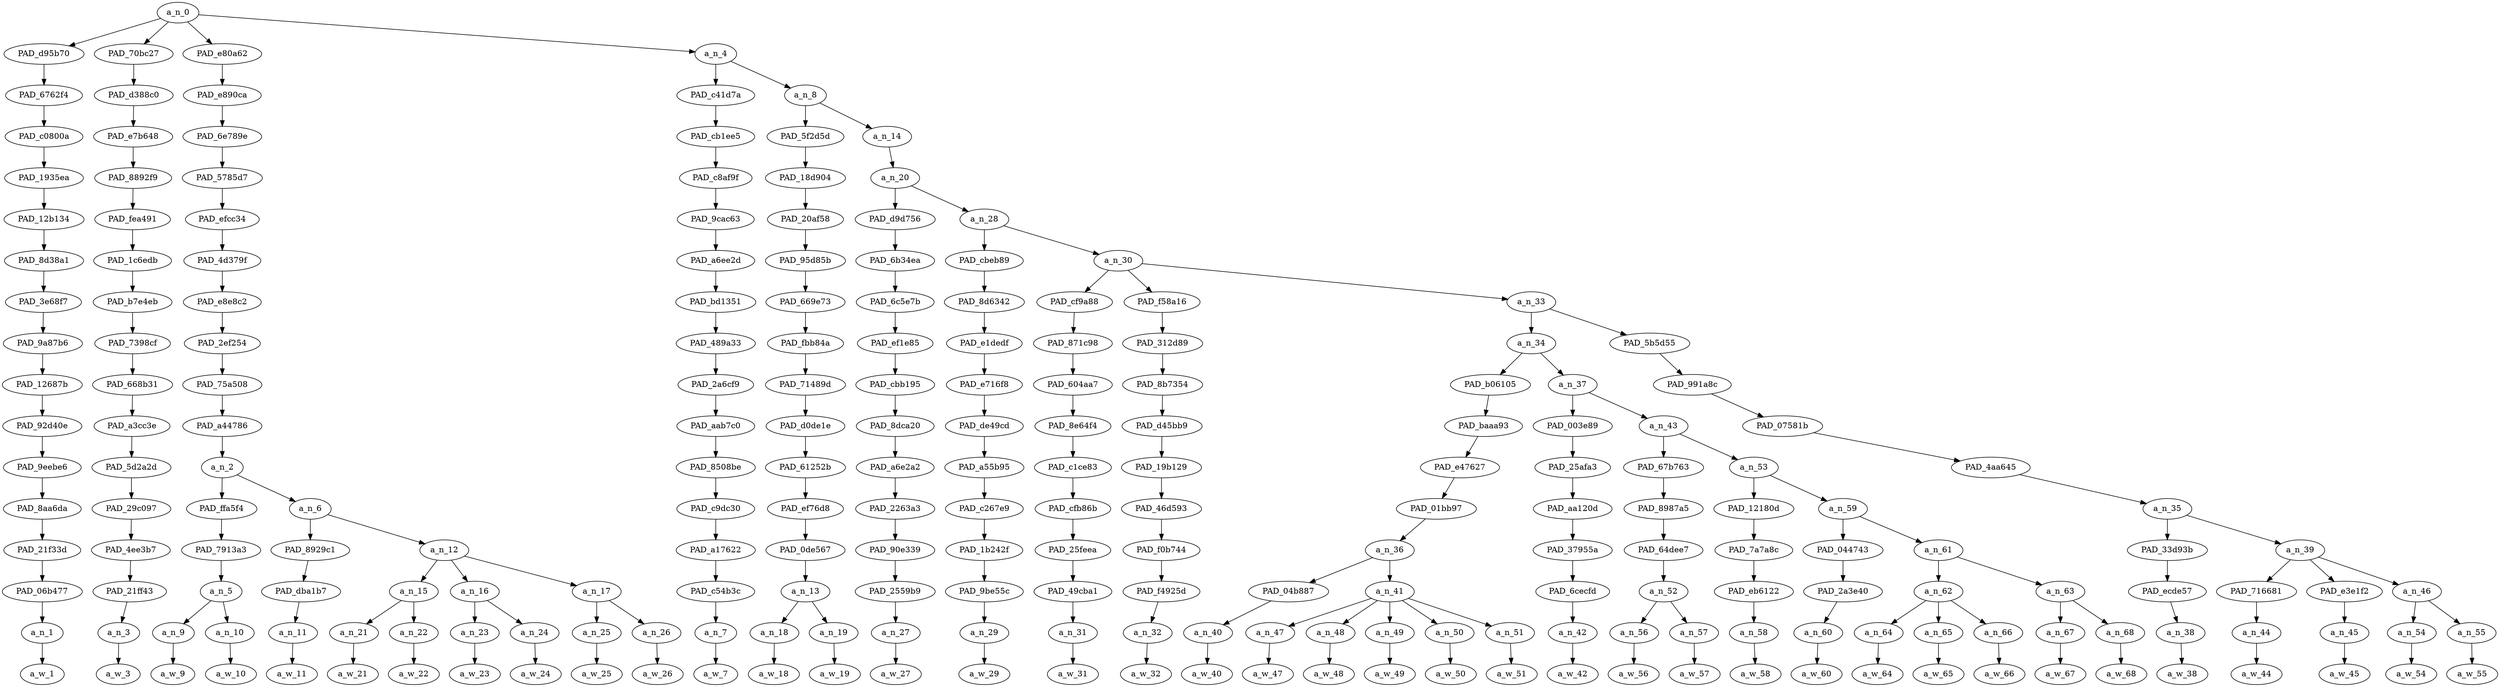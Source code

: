 strict digraph "" {
	a_n_0	[div_dir=1,
		index=0,
		level=16,
		pos="6.431145562065972,16!",
		text_span="[0, 1, 2, 3, 4, 5, 6, 7, 8, 9, 10, 11, 12, 13, 14, 15, 16, 17, 18, 19, 20, 21, 22, 23, 24, 25, 26, 27, 28, 29, 30, 31, 32, 33, 34, \
35, 36, 37, 38]",
		value=1.00000001];
	PAD_d95b70	[div_dir=1,
		index=0,
		level=15,
		pos="0.0,15!",
		text_span="[0]",
		value=0.02711855];
	a_n_0 -> PAD_d95b70;
	PAD_70bc27	[div_dir=1,
		index=2,
		level=15,
		pos="10.0,15!",
		text_span="[10]",
		value=0.01539999];
	a_n_0 -> PAD_70bc27;
	PAD_e80a62	[div_dir=1,
		index=1,
		level=15,
		pos="3.125,15!",
		text_span="[1, 2, 3, 4, 5, 6, 7, 8, 9]",
		value=0.30344448];
	a_n_0 -> PAD_e80a62;
	a_n_4	[div_dir=1,
		index=3,
		level=15,
		pos="12.59958224826389,15!",
		text_span="[11, 12, 13, 14, 15, 16, 17, 18, 19, 20, 21, 22, 23, 24, 25, 26, 27, 28, 29, 30, 31, 32, 33, 34, 35, 36, 37, 38]",
		value=0.65329741];
	a_n_0 -> a_n_4;
	PAD_6762f4	[div_dir=1,
		index=0,
		level=14,
		pos="0.0,14!",
		text_span="[0]",
		value=0.02711855];
	PAD_d95b70 -> PAD_6762f4;
	PAD_c0800a	[div_dir=1,
		index=0,
		level=13,
		pos="0.0,13!",
		text_span="[0]",
		value=0.02711855];
	PAD_6762f4 -> PAD_c0800a;
	PAD_1935ea	[div_dir=1,
		index=0,
		level=12,
		pos="0.0,12!",
		text_span="[0]",
		value=0.02711855];
	PAD_c0800a -> PAD_1935ea;
	PAD_12b134	[div_dir=1,
		index=0,
		level=11,
		pos="0.0,11!",
		text_span="[0]",
		value=0.02711855];
	PAD_1935ea -> PAD_12b134;
	PAD_8d38a1	[div_dir=1,
		index=0,
		level=10,
		pos="0.0,10!",
		text_span="[0]",
		value=0.02711855];
	PAD_12b134 -> PAD_8d38a1;
	PAD_3e68f7	[div_dir=1,
		index=0,
		level=9,
		pos="0.0,9!",
		text_span="[0]",
		value=0.02711855];
	PAD_8d38a1 -> PAD_3e68f7;
	PAD_9a87b6	[div_dir=1,
		index=0,
		level=8,
		pos="0.0,8!",
		text_span="[0]",
		value=0.02711855];
	PAD_3e68f7 -> PAD_9a87b6;
	PAD_12687b	[div_dir=1,
		index=0,
		level=7,
		pos="0.0,7!",
		text_span="[0]",
		value=0.02711855];
	PAD_9a87b6 -> PAD_12687b;
	PAD_92d40e	[div_dir=1,
		index=0,
		level=6,
		pos="0.0,6!",
		text_span="[0]",
		value=0.02711855];
	PAD_12687b -> PAD_92d40e;
	PAD_9eebe6	[div_dir=1,
		index=0,
		level=5,
		pos="0.0,5!",
		text_span="[0]",
		value=0.02711855];
	PAD_92d40e -> PAD_9eebe6;
	PAD_8aa6da	[div_dir=1,
		index=0,
		level=4,
		pos="0.0,4!",
		text_span="[0]",
		value=0.02711855];
	PAD_9eebe6 -> PAD_8aa6da;
	PAD_21f33d	[div_dir=1,
		index=0,
		level=3,
		pos="0.0,3!",
		text_span="[0]",
		value=0.02711855];
	PAD_8aa6da -> PAD_21f33d;
	PAD_06b477	[div_dir=1,
		index=0,
		level=2,
		pos="0.0,2!",
		text_span="[0]",
		value=0.02711855];
	PAD_21f33d -> PAD_06b477;
	a_n_1	[div_dir=1,
		index=0,
		level=1,
		pos="0.0,1!",
		text_span="[0]",
		value=0.02711855];
	PAD_06b477 -> a_n_1;
	a_w_1	[div_dir=0,
		index=0,
		level=0,
		pos="0,0!",
		text_span="[0]",
		value=hey];
	a_n_1 -> a_w_1;
	PAD_d388c0	[div_dir=1,
		index=2,
		level=14,
		pos="10.0,14!",
		text_span="[10]",
		value=0.01539999];
	PAD_70bc27 -> PAD_d388c0;
	PAD_e7b648	[div_dir=1,
		index=2,
		level=13,
		pos="10.0,13!",
		text_span="[10]",
		value=0.01539999];
	PAD_d388c0 -> PAD_e7b648;
	PAD_8892f9	[div_dir=1,
		index=2,
		level=12,
		pos="10.0,12!",
		text_span="[10]",
		value=0.01539999];
	PAD_e7b648 -> PAD_8892f9;
	PAD_fea491	[div_dir=1,
		index=2,
		level=11,
		pos="10.0,11!",
		text_span="[10]",
		value=0.01539999];
	PAD_8892f9 -> PAD_fea491;
	PAD_1c6edb	[div_dir=1,
		index=2,
		level=10,
		pos="10.0,10!",
		text_span="[10]",
		value=0.01539999];
	PAD_fea491 -> PAD_1c6edb;
	PAD_b7e4eb	[div_dir=1,
		index=2,
		level=9,
		pos="10.0,9!",
		text_span="[10]",
		value=0.01539999];
	PAD_1c6edb -> PAD_b7e4eb;
	PAD_7398cf	[div_dir=1,
		index=2,
		level=8,
		pos="10.0,8!",
		text_span="[10]",
		value=0.01539999];
	PAD_b7e4eb -> PAD_7398cf;
	PAD_668b31	[div_dir=1,
		index=2,
		level=7,
		pos="10.0,7!",
		text_span="[10]",
		value=0.01539999];
	PAD_7398cf -> PAD_668b31;
	PAD_a3cc3e	[div_dir=1,
		index=2,
		level=6,
		pos="10.0,6!",
		text_span="[10]",
		value=0.01539999];
	PAD_668b31 -> PAD_a3cc3e;
	PAD_5d2a2d	[div_dir=1,
		index=2,
		level=5,
		pos="10.0,5!",
		text_span="[10]",
		value=0.01539999];
	PAD_a3cc3e -> PAD_5d2a2d;
	PAD_29c097	[div_dir=1,
		index=3,
		level=4,
		pos="10.0,4!",
		text_span="[10]",
		value=0.01539999];
	PAD_5d2a2d -> PAD_29c097;
	PAD_4ee3b7	[div_dir=1,
		index=4,
		level=3,
		pos="10.0,3!",
		text_span="[10]",
		value=0.01539999];
	PAD_29c097 -> PAD_4ee3b7;
	PAD_21ff43	[div_dir=1,
		index=6,
		level=2,
		pos="10.0,2!",
		text_span="[10]",
		value=0.01539999];
	PAD_4ee3b7 -> PAD_21ff43;
	a_n_3	[div_dir=1,
		index=10,
		level=1,
		pos="10.0,1!",
		text_span="[10]",
		value=0.01539999];
	PAD_21ff43 -> a_n_3;
	a_w_3	[div_dir=0,
		index=10,
		level=0,
		pos="10,0!",
		text_span="[10]",
		value=well];
	a_n_3 -> a_w_3;
	PAD_e890ca	[div_dir=1,
		index=1,
		level=14,
		pos="3.125,14!",
		text_span="[1, 2, 3, 4, 5, 6, 7, 8, 9]",
		value=0.30344448];
	PAD_e80a62 -> PAD_e890ca;
	PAD_6e789e	[div_dir=1,
		index=1,
		level=13,
		pos="3.125,13!",
		text_span="[1, 2, 3, 4, 5, 6, 7, 8, 9]",
		value=0.30344448];
	PAD_e890ca -> PAD_6e789e;
	PAD_5785d7	[div_dir=1,
		index=1,
		level=12,
		pos="3.125,12!",
		text_span="[1, 2, 3, 4, 5, 6, 7, 8, 9]",
		value=0.30344448];
	PAD_6e789e -> PAD_5785d7;
	PAD_efcc34	[div_dir=1,
		index=1,
		level=11,
		pos="3.125,11!",
		text_span="[1, 2, 3, 4, 5, 6, 7, 8, 9]",
		value=0.30344448];
	PAD_5785d7 -> PAD_efcc34;
	PAD_4d379f	[div_dir=1,
		index=1,
		level=10,
		pos="3.125,10!",
		text_span="[1, 2, 3, 4, 5, 6, 7, 8, 9]",
		value=0.30344448];
	PAD_efcc34 -> PAD_4d379f;
	PAD_e8e8c2	[div_dir=1,
		index=1,
		level=9,
		pos="3.125,9!",
		text_span="[1, 2, 3, 4, 5, 6, 7, 8, 9]",
		value=0.30344448];
	PAD_4d379f -> PAD_e8e8c2;
	PAD_2ef254	[div_dir=1,
		index=1,
		level=8,
		pos="3.125,8!",
		text_span="[1, 2, 3, 4, 5, 6, 7, 8, 9]",
		value=0.30344448];
	PAD_e8e8c2 -> PAD_2ef254;
	PAD_75a508	[div_dir=1,
		index=1,
		level=7,
		pos="3.125,7!",
		text_span="[1, 2, 3, 4, 5, 6, 7, 8, 9]",
		value=0.30344448];
	PAD_2ef254 -> PAD_75a508;
	PAD_a44786	[div_dir=1,
		index=1,
		level=6,
		pos="3.125,6!",
		text_span="[1, 2, 3, 4, 5, 6, 7, 8, 9]",
		value=0.30344448];
	PAD_75a508 -> PAD_a44786;
	a_n_2	[div_dir=1,
		index=1,
		level=5,
		pos="3.125,5!",
		text_span="[1, 2, 3, 4, 5, 6, 7, 8, 9]",
		value=0.30344448];
	PAD_a44786 -> a_n_2;
	PAD_ffa5f4	[div_dir=1,
		index=1,
		level=4,
		pos="1.5,4!",
		text_span="[1, 2]",
		value=0.17035374];
	a_n_2 -> PAD_ffa5f4;
	a_n_6	[div_dir=1,
		index=2,
		level=4,
		pos="4.75,4!",
		text_span="[3, 4, 5, 6, 7, 8, 9]",
		value=0.13249754];
	a_n_2 -> a_n_6;
	PAD_7913a3	[div_dir=1,
		index=1,
		level=3,
		pos="1.5,3!",
		text_span="[1, 2]",
		value=0.17035374];
	PAD_ffa5f4 -> PAD_7913a3;
	a_n_5	[div_dir=1,
		index=1,
		level=2,
		pos="1.5,2!",
		text_span="[1, 2]",
		value=0.17035374];
	PAD_7913a3 -> a_n_5;
	a_n_9	[div_dir=1,
		index=1,
		level=1,
		pos="1.0,1!",
		text_span="[1]",
		value=0.12228253];
	a_n_5 -> a_n_9;
	a_n_10	[div_dir=1,
		index=2,
		level=1,
		pos="2.0,1!",
		text_span="[2]",
		value=0.04747914];
	a_n_5 -> a_n_10;
	a_w_9	[div_dir=0,
		index=1,
		level=0,
		pos="1,0!",
		text_span="[1]",
		value=sandnigger];
	a_n_9 -> a_w_9;
	a_w_10	[div_dir=0,
		index=2,
		level=0,
		pos="2,0!",
		text_span="[2]",
		value=monkey];
	a_n_10 -> a_w_10;
	PAD_8929c1	[div_dir=1,
		index=2,
		level=3,
		pos="3.0,3!",
		text_span="[3]",
		value=0.02758406];
	a_n_6 -> PAD_8929c1;
	a_n_12	[div_dir=1,
		index=3,
		level=3,
		pos="6.5,3!",
		text_span="[4, 5, 6, 7, 8, 9]",
		value=0.10462700];
	a_n_6 -> a_n_12;
	PAD_dba1b7	[div_dir=1,
		index=2,
		level=2,
		pos="3.0,2!",
		text_span="[3]",
		value=0.02758406];
	PAD_8929c1 -> PAD_dba1b7;
	a_n_11	[div_dir=1,
		index=3,
		level=1,
		pos="3.0,1!",
		text_span="[3]",
		value=0.02758406];
	PAD_dba1b7 -> a_n_11;
	a_w_11	[div_dir=0,
		index=3,
		level=0,
		pos="3,0!",
		text_span="[3]",
		value=enjoying];
	a_n_11 -> a_w_11;
	a_n_15	[div_dir=1,
		index=3,
		level=2,
		pos="4.5,2!",
		text_span="[4, 5]",
		value=0.03459195];
	a_n_12 -> a_n_15;
	a_n_16	[div_dir=1,
		index=4,
		level=2,
		pos="6.5,2!",
		text_span="[6, 7]",
		value=0.03375135];
	a_n_12 -> a_n_16;
	a_n_17	[div_dir=1,
		index=5,
		level=2,
		pos="8.5,2!",
		text_span="[8, 9]",
		value=0.03605015];
	a_n_12 -> a_n_17;
	a_n_21	[div_dir=1,
		index=4,
		level=1,
		pos="4.0,1!",
		text_span="[4]",
		value=0.01629119];
	a_n_15 -> a_n_21;
	a_n_22	[div_dir=1,
		index=5,
		level=1,
		pos="5.0,1!",
		text_span="[5]",
		value=0.01815088];
	a_n_15 -> a_n_22;
	a_w_21	[div_dir=0,
		index=4,
		level=0,
		pos="4,0!",
		text_span="[4]",
		value=the];
	a_n_21 -> a_w_21;
	a_w_22	[div_dir=0,
		index=5,
		level=0,
		pos="5,0!",
		text_span="[5]",
		value=suppression];
	a_n_22 -> a_w_22;
	a_n_23	[div_dir=1,
		index=6,
		level=1,
		pos="6.0,1!",
		text_span="[6]",
		value=0.01529693];
	a_n_16 -> a_n_23;
	a_n_24	[div_dir=1,
		index=7,
		level=1,
		pos="7.0,1!",
		text_span="[7]",
		value=0.01838450];
	a_n_16 -> a_n_24;
	a_w_23	[div_dir=0,
		index=6,
		level=0,
		pos="6,0!",
		text_span="[6]",
		value=of];
	a_n_23 -> a_w_23;
	a_w_24	[div_dir=0,
		index=7,
		level=0,
		pos="7,0!",
		text_span="[7]",
		value=rights];
	a_n_24 -> a_w_24;
	a_n_25	[div_dir=1,
		index=8,
		level=1,
		pos="8.0,1!",
		text_span="[8]",
		value=0.01511965];
	a_n_17 -> a_n_25;
	a_n_26	[div_dir=1,
		index=9,
		level=1,
		pos="9.0,1!",
		text_span="[9]",
		value=0.02074449];
	a_n_17 -> a_n_26;
	a_w_25	[div_dir=0,
		index=8,
		level=0,
		pos="8,0!",
		text_span="[8]",
		value=in];
	a_n_25 -> a_w_25;
	a_w_26	[div_dir=0,
		index=9,
		level=0,
		pos="9,0!",
		text_span="[9]",
		value=america];
	a_n_26 -> a_w_26;
	PAD_c41d7a	[div_dir=1,
		index=3,
		level=14,
		pos="11.0,14!",
		text_span="[11]",
		value=0.01737875];
	a_n_4 -> PAD_c41d7a;
	a_n_8	[div_dir=1,
		index=4,
		level=14,
		pos="14.199164496527779,14!",
		text_span="[12, 13, 14, 15, 16, 17, 18, 19, 20, 21, 22, 23, 24, 25, 26, 27, 28, 29, 30, 31, 32, 33, 34, 35, 36, 37, 38]",
		value=0.63541884];
	a_n_4 -> a_n_8;
	PAD_cb1ee5	[div_dir=1,
		index=3,
		level=13,
		pos="11.0,13!",
		text_span="[11]",
		value=0.01737875];
	PAD_c41d7a -> PAD_cb1ee5;
	PAD_c8af9f	[div_dir=1,
		index=3,
		level=12,
		pos="11.0,12!",
		text_span="[11]",
		value=0.01737875];
	PAD_cb1ee5 -> PAD_c8af9f;
	PAD_9cac63	[div_dir=1,
		index=3,
		level=11,
		pos="11.0,11!",
		text_span="[11]",
		value=0.01737875];
	PAD_c8af9f -> PAD_9cac63;
	PAD_a6ee2d	[div_dir=1,
		index=3,
		level=10,
		pos="11.0,10!",
		text_span="[11]",
		value=0.01737875];
	PAD_9cac63 -> PAD_a6ee2d;
	PAD_bd1351	[div_dir=1,
		index=3,
		level=9,
		pos="11.0,9!",
		text_span="[11]",
		value=0.01737875];
	PAD_a6ee2d -> PAD_bd1351;
	PAD_489a33	[div_dir=1,
		index=3,
		level=8,
		pos="11.0,8!",
		text_span="[11]",
		value=0.01737875];
	PAD_bd1351 -> PAD_489a33;
	PAD_2a6cf9	[div_dir=1,
		index=3,
		level=7,
		pos="11.0,7!",
		text_span="[11]",
		value=0.01737875];
	PAD_489a33 -> PAD_2a6cf9;
	PAD_aab7c0	[div_dir=1,
		index=3,
		level=6,
		pos="11.0,6!",
		text_span="[11]",
		value=0.01737875];
	PAD_2a6cf9 -> PAD_aab7c0;
	PAD_8508be	[div_dir=1,
		index=3,
		level=5,
		pos="11.0,5!",
		text_span="[11]",
		value=0.01737875];
	PAD_aab7c0 -> PAD_8508be;
	PAD_c9dc30	[div_dir=1,
		index=4,
		level=4,
		pos="11.0,4!",
		text_span="[11]",
		value=0.01737875];
	PAD_8508be -> PAD_c9dc30;
	PAD_a17622	[div_dir=1,
		index=5,
		level=3,
		pos="11.0,3!",
		text_span="[11]",
		value=0.01737875];
	PAD_c9dc30 -> PAD_a17622;
	PAD_c54b3c	[div_dir=1,
		index=7,
		level=2,
		pos="11.0,2!",
		text_span="[11]",
		value=0.01737875];
	PAD_a17622 -> PAD_c54b3c;
	a_n_7	[div_dir=1,
		index=11,
		level=1,
		pos="11.0,1!",
		text_span="[11]",
		value=0.01737875];
	PAD_c54b3c -> a_n_7;
	a_w_7	[div_dir=0,
		index=11,
		level=0,
		pos="11,0!",
		text_span="[11]",
		value=get];
	a_n_7 -> a_w_7;
	PAD_5f2d5d	[div_dir=1,
		index=4,
		level=13,
		pos="12.5,13!",
		text_span="[12, 13]",
		value=0.05815456];
	a_n_8 -> PAD_5f2d5d;
	a_n_14	[div_dir=1,
		index=5,
		level=13,
		pos="15.898328993055555,13!",
		text_span="[14, 15, 16, 17, 18, 19, 20, 21, 22, 23, 24, 25, 26, 27, 28, 29, 30, 31, 32, 33, 34, 35, 36, 37, 38]",
		value=0.57676737];
	a_n_8 -> a_n_14;
	PAD_18d904	[div_dir=1,
		index=4,
		level=12,
		pos="12.5,12!",
		text_span="[12, 13]",
		value=0.05815456];
	PAD_5f2d5d -> PAD_18d904;
	PAD_20af58	[div_dir=1,
		index=4,
		level=11,
		pos="12.5,11!",
		text_span="[12, 13]",
		value=0.05815456];
	PAD_18d904 -> PAD_20af58;
	PAD_95d85b	[div_dir=1,
		index=4,
		level=10,
		pos="12.5,10!",
		text_span="[12, 13]",
		value=0.05815456];
	PAD_20af58 -> PAD_95d85b;
	PAD_669e73	[div_dir=1,
		index=4,
		level=9,
		pos="12.5,9!",
		text_span="[12, 13]",
		value=0.05815456];
	PAD_95d85b -> PAD_669e73;
	PAD_fbb84a	[div_dir=1,
		index=4,
		level=8,
		pos="12.5,8!",
		text_span="[12, 13]",
		value=0.05815456];
	PAD_669e73 -> PAD_fbb84a;
	PAD_71489d	[div_dir=1,
		index=4,
		level=7,
		pos="12.5,7!",
		text_span="[12, 13]",
		value=0.05815456];
	PAD_fbb84a -> PAD_71489d;
	PAD_d0de1e	[div_dir=1,
		index=4,
		level=6,
		pos="12.5,6!",
		text_span="[12, 13]",
		value=0.05815456];
	PAD_71489d -> PAD_d0de1e;
	PAD_61252b	[div_dir=1,
		index=4,
		level=5,
		pos="12.5,5!",
		text_span="[12, 13]",
		value=0.05815456];
	PAD_d0de1e -> PAD_61252b;
	PAD_ef76d8	[div_dir=1,
		index=5,
		level=4,
		pos="12.5,4!",
		text_span="[12, 13]",
		value=0.05815456];
	PAD_61252b -> PAD_ef76d8;
	PAD_0de567	[div_dir=1,
		index=6,
		level=3,
		pos="12.5,3!",
		text_span="[12, 13]",
		value=0.05815456];
	PAD_ef76d8 -> PAD_0de567;
	a_n_13	[div_dir=1,
		index=8,
		level=2,
		pos="12.5,2!",
		text_span="[12, 13]",
		value=0.05815456];
	PAD_0de567 -> a_n_13;
	a_n_18	[div_dir=1,
		index=12,
		level=1,
		pos="12.0,1!",
		text_span="[12]",
		value=0.01994897];
	a_n_13 -> a_n_18;
	a_n_19	[div_dir=1,
		index=13,
		level=1,
		pos="13.0,1!",
		text_span="[13]",
		value=0.03790458];
	a_n_13 -> a_n_19;
	a_w_18	[div_dir=0,
		index=12,
		level=0,
		pos="12,0!",
		text_span="[12]",
		value=ready];
	a_n_18 -> a_w_18;
	a_w_19	[div_dir=0,
		index=13,
		level=0,
		pos="13,0!",
		text_span="[13]",
		value=whites];
	a_n_19 -> a_w_19;
	a_n_20	[div_dir=1,
		index=5,
		level=12,
		pos="15.898328993055555,12!",
		text_span="[14, 15, 16, 17, 18, 19, 20, 21, 22, 23, 24, 25, 26, 27, 28, 29, 30, 31, 32, 33, 34, 35, 36, 37, 38]",
		value=0.57633481];
	a_n_14 -> a_n_20;
	PAD_d9d756	[div_dir=1,
		index=5,
		level=11,
		pos="14.0,11!",
		text_span="[14]",
		value=0.02003334];
	a_n_20 -> PAD_d9d756;
	a_n_28	[div_dir=1,
		index=6,
		level=11,
		pos="17.79665798611111,11!",
		text_span="[15, 16, 17, 18, 19, 20, 21, 22, 23, 24, 25, 26, 27, 28, 29, 30, 31, 32, 33, 34, 35, 36, 37, 38]",
		value=0.55586891];
	a_n_20 -> a_n_28;
	PAD_6b34ea	[div_dir=1,
		index=5,
		level=10,
		pos="14.0,10!",
		text_span="[14]",
		value=0.02003334];
	PAD_d9d756 -> PAD_6b34ea;
	PAD_6c5e7b	[div_dir=1,
		index=5,
		level=9,
		pos="14.0,9!",
		text_span="[14]",
		value=0.02003334];
	PAD_6b34ea -> PAD_6c5e7b;
	PAD_ef1e85	[div_dir=1,
		index=5,
		level=8,
		pos="14.0,8!",
		text_span="[14]",
		value=0.02003334];
	PAD_6c5e7b -> PAD_ef1e85;
	PAD_cbb195	[div_dir=1,
		index=5,
		level=7,
		pos="14.0,7!",
		text_span="[14]",
		value=0.02003334];
	PAD_ef1e85 -> PAD_cbb195;
	PAD_8dca20	[div_dir=1,
		index=5,
		level=6,
		pos="14.0,6!",
		text_span="[14]",
		value=0.02003334];
	PAD_cbb195 -> PAD_8dca20;
	PAD_a6e2a2	[div_dir=1,
		index=5,
		level=5,
		pos="14.0,5!",
		text_span="[14]",
		value=0.02003334];
	PAD_8dca20 -> PAD_a6e2a2;
	PAD_2263a3	[div_dir=1,
		index=6,
		level=4,
		pos="14.0,4!",
		text_span="[14]",
		value=0.02003334];
	PAD_a6e2a2 -> PAD_2263a3;
	PAD_90e339	[div_dir=1,
		index=7,
		level=3,
		pos="14.0,3!",
		text_span="[14]",
		value=0.02003334];
	PAD_2263a3 -> PAD_90e339;
	PAD_2559b9	[div_dir=1,
		index=9,
		level=2,
		pos="14.0,2!",
		text_span="[14]",
		value=0.02003334];
	PAD_90e339 -> PAD_2559b9;
	a_n_27	[div_dir=1,
		index=14,
		level=1,
		pos="14.0,1!",
		text_span="[14]",
		value=0.02003334];
	PAD_2559b9 -> a_n_27;
	a_w_27	[div_dir=0,
		index=14,
		level=0,
		pos="14,0!",
		text_span="[14]",
		value=you];
	a_n_27 -> a_w_27;
	PAD_cbeb89	[div_dir=1,
		index=6,
		level=10,
		pos="15.0,10!",
		text_span="[15]",
		value=0.01915053];
	a_n_28 -> PAD_cbeb89;
	a_n_30	[div_dir=1,
		index=7,
		level=10,
		pos="20.59331597222222,10!",
		text_span="[16, 17, 18, 19, 20, 21, 22, 23, 24, 25, 26, 27, 28, 29, 30, 31, 32, 33, 34, 35, 36, 37, 38]",
		value=0.53627911];
	a_n_28 -> a_n_30;
	PAD_8d6342	[div_dir=1,
		index=6,
		level=9,
		pos="15.0,9!",
		text_span="[15]",
		value=0.01915053];
	PAD_cbeb89 -> PAD_8d6342;
	PAD_e1dedf	[div_dir=1,
		index=6,
		level=8,
		pos="15.0,8!",
		text_span="[15]",
		value=0.01915053];
	PAD_8d6342 -> PAD_e1dedf;
	PAD_e716f8	[div_dir=1,
		index=6,
		level=7,
		pos="15.0,7!",
		text_span="[15]",
		value=0.01915053];
	PAD_e1dedf -> PAD_e716f8;
	PAD_de49cd	[div_dir=1,
		index=6,
		level=6,
		pos="15.0,6!",
		text_span="[15]",
		value=0.01915053];
	PAD_e716f8 -> PAD_de49cd;
	PAD_a55b95	[div_dir=1,
		index=6,
		level=5,
		pos="15.0,5!",
		text_span="[15]",
		value=0.01915053];
	PAD_de49cd -> PAD_a55b95;
	PAD_c267e9	[div_dir=1,
		index=7,
		level=4,
		pos="15.0,4!",
		text_span="[15]",
		value=0.01915053];
	PAD_a55b95 -> PAD_c267e9;
	PAD_1b242f	[div_dir=1,
		index=8,
		level=3,
		pos="15.0,3!",
		text_span="[15]",
		value=0.01915053];
	PAD_c267e9 -> PAD_1b242f;
	PAD_9be55c	[div_dir=1,
		index=10,
		level=2,
		pos="15.0,2!",
		text_span="[15]",
		value=0.01915053];
	PAD_1b242f -> PAD_9be55c;
	a_n_29	[div_dir=1,
		index=15,
		level=1,
		pos="15.0,1!",
		text_span="[15]",
		value=0.01915053];
	PAD_9be55c -> a_n_29;
	a_w_29	[div_dir=0,
		index=15,
		level=0,
		pos="15,0!",
		text_span="[15]",
		value=know];
	a_n_29 -> a_w_29;
	PAD_cf9a88	[div_dir=1,
		index=7,
		level=9,
		pos="16.0,9!",
		text_span="[16]",
		value=0.01689325];
	a_n_30 -> PAD_cf9a88;
	PAD_f58a16	[div_dir=1,
		index=8,
		level=9,
		pos="17.0,9!",
		text_span="[17]",
		value=0.01590737];
	a_n_30 -> PAD_f58a16;
	a_n_33	[div_dir=1,
		index=9,
		level=9,
		pos="28.779947916666664,9!",
		text_span="[18, 19, 20, 21, 22, 23, 24, 25, 26, 27, 28, 29, 30, 31, 32, 33, 34, 35, 36, 37, 38]",
		value=0.50305622];
	a_n_30 -> a_n_33;
	PAD_871c98	[div_dir=1,
		index=7,
		level=8,
		pos="16.0,8!",
		text_span="[16]",
		value=0.01689325];
	PAD_cf9a88 -> PAD_871c98;
	PAD_604aa7	[div_dir=1,
		index=7,
		level=7,
		pos="16.0,7!",
		text_span="[16]",
		value=0.01689325];
	PAD_871c98 -> PAD_604aa7;
	PAD_8e64f4	[div_dir=1,
		index=7,
		level=6,
		pos="16.0,6!",
		text_span="[16]",
		value=0.01689325];
	PAD_604aa7 -> PAD_8e64f4;
	PAD_c1ce83	[div_dir=1,
		index=7,
		level=5,
		pos="16.0,5!",
		text_span="[16]",
		value=0.01689325];
	PAD_8e64f4 -> PAD_c1ce83;
	PAD_cfb86b	[div_dir=1,
		index=8,
		level=4,
		pos="16.0,4!",
		text_span="[16]",
		value=0.01689325];
	PAD_c1ce83 -> PAD_cfb86b;
	PAD_25feea	[div_dir=1,
		index=9,
		level=3,
		pos="16.0,3!",
		text_span="[16]",
		value=0.01689325];
	PAD_cfb86b -> PAD_25feea;
	PAD_49cba1	[div_dir=1,
		index=11,
		level=2,
		pos="16.0,2!",
		text_span="[16]",
		value=0.01689325];
	PAD_25feea -> PAD_49cba1;
	a_n_31	[div_dir=1,
		index=16,
		level=1,
		pos="16.0,1!",
		text_span="[16]",
		value=0.01689325];
	PAD_49cba1 -> a_n_31;
	a_w_31	[div_dir=0,
		index=16,
		level=0,
		pos="16,0!",
		text_span="[16]",
		value=kinda];
	a_n_31 -> a_w_31;
	PAD_312d89	[div_dir=1,
		index=8,
		level=8,
		pos="17.0,8!",
		text_span="[17]",
		value=0.01590737];
	PAD_f58a16 -> PAD_312d89;
	PAD_8b7354	[div_dir=1,
		index=8,
		level=7,
		pos="17.0,7!",
		text_span="[17]",
		value=0.01590737];
	PAD_312d89 -> PAD_8b7354;
	PAD_d45bb9	[div_dir=1,
		index=8,
		level=6,
		pos="17.0,6!",
		text_span="[17]",
		value=0.01590737];
	PAD_8b7354 -> PAD_d45bb9;
	PAD_19b129	[div_dir=1,
		index=8,
		level=5,
		pos="17.0,5!",
		text_span="[17]",
		value=0.01590737];
	PAD_d45bb9 -> PAD_19b129;
	PAD_46d593	[div_dir=1,
		index=9,
		level=4,
		pos="17.0,4!",
		text_span="[17]",
		value=0.01590737];
	PAD_19b129 -> PAD_46d593;
	PAD_f0b744	[div_dir=1,
		index=10,
		level=3,
		pos="17.0,3!",
		text_span="[17]",
		value=0.01590737];
	PAD_46d593 -> PAD_f0b744;
	PAD_f4925d	[div_dir=1,
		index=12,
		level=2,
		pos="17.0,2!",
		text_span="[17]",
		value=0.01590737];
	PAD_f0b744 -> PAD_f4925d;
	a_n_32	[div_dir=1,
		index=17,
		level=1,
		pos="17.0,1!",
		text_span="[17]",
		value=0.01590737];
	PAD_f4925d -> a_n_32;
	a_w_32	[div_dir=0,
		index=17,
		level=0,
		pos="17,0!",
		text_span="[17]",
		value=like];
	a_n_32 -> a_w_32;
	a_n_34	[div_dir=1,
		index=9,
		level=8,
		pos="22.4765625,8!",
		text_span="[18, 19, 20, 21, 22, 23, 24, 25, 26, 27, 28, 29, 30, 31, 32, 33]",
		value=0.40941293];
	a_n_33 -> a_n_34;
	PAD_5b5d55	[div_dir=1,
		index=10,
		level=8,
		pos="35.08333333333333,8!",
		text_span="[34, 35, 36, 37, 38]",
		value=0.09322071];
	a_n_33 -> PAD_5b5d55;
	PAD_b06105	[div_dir=1,
		index=9,
		level=7,
		pos="19.5,7!",
		text_span="[18, 19, 20, 21, 22, 23]",
		value=0.20528570];
	a_n_34 -> PAD_b06105;
	a_n_37	[div_dir=1,
		index=10,
		level=7,
		pos="25.453125,7!",
		text_span="[24, 25, 26, 27, 28, 29, 30, 31, 32, 33]",
		value=0.20369300];
	a_n_34 -> a_n_37;
	PAD_baaa93	[div_dir=1,
		index=9,
		level=6,
		pos="19.5,6!",
		text_span="[18, 19, 20, 21, 22, 23]",
		value=0.20528570];
	PAD_b06105 -> PAD_baaa93;
	PAD_e47627	[div_dir=1,
		index=9,
		level=5,
		pos="19.5,5!",
		text_span="[18, 19, 20, 21, 22, 23]",
		value=0.20528570];
	PAD_baaa93 -> PAD_e47627;
	PAD_01bb97	[div_dir=1,
		index=10,
		level=4,
		pos="19.5,4!",
		text_span="[18, 19, 20, 21, 22, 23]",
		value=0.20528570];
	PAD_e47627 -> PAD_01bb97;
	a_n_36	[div_dir=1,
		index=11,
		level=3,
		pos="19.5,3!",
		text_span="[18, 19, 20, 21, 22, 23]",
		value=0.20528570];
	PAD_01bb97 -> a_n_36;
	PAD_04b887	[div_dir=1,
		index=13,
		level=2,
		pos="18.0,2!",
		text_span="[18]",
		value=0.01641035];
	a_n_36 -> PAD_04b887;
	a_n_41	[div_dir=1,
		index=14,
		level=2,
		pos="21.0,2!",
		text_span="[19, 20, 21, 22, 23]",
		value=0.18855957];
	a_n_36 -> a_n_41;
	a_n_40	[div_dir=1,
		index=18,
		level=1,
		pos="18.0,1!",
		text_span="[18]",
		value=0.01641035];
	PAD_04b887 -> a_n_40;
	a_w_40	[div_dir=0,
		index=18,
		level=0,
		pos="18,0!",
		text_span="[18]",
		value=that];
	a_n_40 -> a_w_40;
	a_n_47	[div_dir=1,
		index=19,
		level=1,
		pos="19.0,1!",
		text_span="[19]",
		value=0.01820983];
	a_n_41 -> a_n_47;
	a_n_48	[div_dir=1,
		index=20,
		level=1,
		pos="20.0,1!",
		text_span="[20]",
		value=0.04259655];
	a_n_41 -> a_n_48;
	a_n_49	[div_dir=1,
		index=21,
		level=1,
		pos="21.0,1!",
		text_span="[21]",
		value=0.02285529];
	a_n_41 -> a_n_49;
	a_n_50	[div_dir=1,
		index=22,
		level=1,
		pos="22.0,1!",
		text_span="[22]",
		value=0.03007760];
	a_n_41 -> a_n_50;
	a_n_51	[div_dir=1,
		index=23,
		level=1,
		pos="23.0,1!",
		text_span="[23]",
		value=0.07452797];
	a_n_41 -> a_n_51;
	a_w_47	[div_dir=0,
		index=19,
		level=0,
		pos="19,0!",
		text_span="[19]",
		value=too];
	a_n_47 -> a_w_47;
	a_w_48	[div_dir=0,
		index=20,
		level=0,
		pos="20,0!",
		text_span="[20]",
		value=lynching];
	a_n_48 -> a_w_48;
	a_w_49	[div_dir=0,
		index=21,
		level=0,
		pos="21,0!",
		text_span="[21]",
		value=non];
	a_n_49 -> a_w_49;
	a_w_50	[div_dir=0,
		index=22,
		level=0,
		pos="22,0!",
		text_span="[22]",
		value=white];
	a_n_50 -> a_w_50;
	a_w_51	[div_dir=0,
		index=23,
		level=0,
		pos="23,0!",
		text_span="[23]",
		value=subhumans];
	a_n_51 -> a_w_51;
	PAD_003e89	[div_dir=-1,
		index=10,
		level=6,
		pos="24.0,6!",
		text_span="[24]",
		value=0.01719791];
	a_n_37 -> PAD_003e89;
	a_n_43	[div_dir=1,
		index=11,
		level=6,
		pos="26.90625,6!",
		text_span="[25, 26, 27, 28, 29, 30, 31, 32, 33]",
		value=0.18619661];
	a_n_37 -> a_n_43;
	PAD_25afa3	[div_dir=-1,
		index=10,
		level=5,
		pos="24.0,5!",
		text_span="[24]",
		value=0.01719791];
	PAD_003e89 -> PAD_25afa3;
	PAD_aa120d	[div_dir=-1,
		index=11,
		level=4,
		pos="24.0,4!",
		text_span="[24]",
		value=0.01719791];
	PAD_25afa3 -> PAD_aa120d;
	PAD_37955a	[div_dir=-1,
		index=12,
		level=3,
		pos="24.0,3!",
		text_span="[24]",
		value=0.01719791];
	PAD_aa120d -> PAD_37955a;
	PAD_6cecfd	[div_dir=-1,
		index=15,
		level=2,
		pos="24.0,2!",
		text_span="[24]",
		value=0.01719791];
	PAD_37955a -> PAD_6cecfd;
	a_n_42	[div_dir=-1,
		index=24,
		level=1,
		pos="24.0,1!",
		text_span="[24]",
		value=0.01719791];
	PAD_6cecfd -> a_n_42;
	a_w_42	[div_dir=0,
		index=24,
		level=0,
		pos="24,0!",
		text_span="[24]",
		value=as];
	a_n_42 -> a_w_42;
	PAD_67b763	[div_dir=1,
		index=11,
		level=5,
		pos="25.5,5!",
		text_span="[25, 26]",
		value=0.04113713];
	a_n_43 -> PAD_67b763;
	a_n_53	[div_dir=1,
		index=12,
		level=5,
		pos="28.3125,5!",
		text_span="[27, 28, 29, 30, 31, 32, 33]",
		value=0.14473224];
	a_n_43 -> a_n_53;
	PAD_8987a5	[div_dir=1,
		index=12,
		level=4,
		pos="25.5,4!",
		text_span="[25, 26]",
		value=0.04113713];
	PAD_67b763 -> PAD_8987a5;
	PAD_64dee7	[div_dir=1,
		index=13,
		level=3,
		pos="25.5,3!",
		text_span="[25, 26]",
		value=0.04113713];
	PAD_8987a5 -> PAD_64dee7;
	a_n_52	[div_dir=1,
		index=16,
		level=2,
		pos="25.5,2!",
		text_span="[25, 26]",
		value=0.04113713];
	PAD_64dee7 -> a_n_52;
	a_n_56	[div_dir=1,
		index=25,
		level=1,
		pos="25.0,1!",
		text_span="[25]",
		value=0.01931121];
	a_n_52 -> a_n_56;
	a_n_57	[div_dir=1,
		index=26,
		level=1,
		pos="26.0,1!",
		text_span="[26]",
		value=0.02169257];
	a_n_52 -> a_n_57;
	a_w_56	[div_dir=0,
		index=25,
		level=0,
		pos="25,0!",
		text_span="[25]",
		value=a];
	a_n_56 -> a_w_56;
	a_w_57	[div_dir=0,
		index=26,
		level=0,
		pos="26,0!",
		text_span="[26]",
		value=hobby];
	a_n_57 -> a_w_57;
	PAD_12180d	[div_dir=1,
		index=13,
		level=4,
		pos="27.0,4!",
		text_span="[27]",
		value=0.01848813];
	a_n_53 -> PAD_12180d;
	a_n_59	[div_dir=1,
		index=14,
		level=4,
		pos="29.625,4!",
		text_span="[28, 29, 30, 31, 32, 33]",
		value=0.12594443];
	a_n_53 -> a_n_59;
	PAD_7a7a8c	[div_dir=1,
		index=14,
		level=3,
		pos="27.0,3!",
		text_span="[27]",
		value=0.01848813];
	PAD_12180d -> PAD_7a7a8c;
	PAD_eb6122	[div_dir=1,
		index=17,
		level=2,
		pos="27.0,2!",
		text_span="[27]",
		value=0.01848813];
	PAD_7a7a8c -> PAD_eb6122;
	a_n_58	[div_dir=1,
		index=27,
		level=1,
		pos="27.0,1!",
		text_span="[27]",
		value=0.01848813];
	PAD_eb6122 -> a_n_58;
	a_w_58	[div_dir=0,
		index=27,
		level=0,
		pos="27,0!",
		text_span="[27]",
		value=is];
	a_n_58 -> a_w_58;
	PAD_044743	[div_dir=1,
		index=15,
		level=3,
		pos="28.0,3!",
		text_span="[28]",
		value=0.01909379];
	a_n_59 -> PAD_044743;
	a_n_61	[div_dir=1,
		index=16,
		level=3,
		pos="31.25,3!",
		text_span="[29, 30, 31, 32, 33]",
		value=0.10655148];
	a_n_59 -> a_n_61;
	PAD_2a3e40	[div_dir=1,
		index=18,
		level=2,
		pos="28.0,2!",
		text_span="[28]",
		value=0.01909379];
	PAD_044743 -> PAD_2a3e40;
	a_n_60	[div_dir=1,
		index=28,
		level=1,
		pos="28.0,1!",
		text_span="[28]",
		value=0.01909379];
	PAD_2a3e40 -> a_n_60;
	a_w_60	[div_dir=0,
		index=28,
		level=0,
		pos="28,0!",
		text_span="[28]",
		value=in1];
	a_n_60 -> a_w_60;
	a_n_62	[div_dir=1,
		index=19,
		level=2,
		pos="30.0,2!",
		text_span="[29, 30, 31]",
		value=0.05920526];
	a_n_61 -> a_n_62;
	a_n_63	[div_dir=1,
		index=20,
		level=2,
		pos="32.5,2!",
		text_span="[32, 33]",
		value=0.04705962];
	a_n_61 -> a_n_63;
	a_n_64	[div_dir=1,
		index=29,
		level=1,
		pos="29.0,1!",
		text_span="[29]",
		value=0.01837398];
	a_n_62 -> a_n_64;
	a_n_65	[div_dir=1,
		index=30,
		level=1,
		pos="30.0,1!",
		text_span="[30]",
		value=0.02140782];
	a_n_62 -> a_n_65;
	a_n_66	[div_dir=1,
		index=31,
		level=1,
		pos="31.0,1!",
		text_span="[31]",
		value=0.01923402];
	a_n_62 -> a_n_66;
	a_w_64	[div_dir=0,
		index=29,
		level=0,
		pos="29,0!",
		text_span="[29]",
		value=our];
	a_n_64 -> a_w_64;
	a_w_65	[div_dir=0,
		index=30,
		level=0,
		pos="30,0!",
		text_span="[30]",
		value=genes];
	a_n_65 -> a_w_65;
	a_w_66	[div_dir=0,
		index=31,
		level=0,
		pos="31,0!",
		text_span="[31]",
		value=millions];
	a_n_66 -> a_w_66;
	a_n_67	[div_dir=1,
		index=32,
		level=1,
		pos="32.0,1!",
		text_span="[32]",
		value=0.01702210];
	a_n_63 -> a_n_67;
	a_n_68	[div_dir=1,
		index=33,
		level=1,
		pos="33.0,1!",
		text_span="[33]",
		value=0.02981730];
	a_n_63 -> a_n_68;
	a_w_67	[div_dir=0,
		index=32,
		level=0,
		pos="32,0!",
		text_span="[32]",
		value=of1];
	a_n_67 -> a_w_67;
	a_w_68	[div_dir=0,
		index=33,
		level=0,
		pos="33,0!",
		text_span="[33]",
		value=whites1];
	a_n_68 -> a_w_68;
	PAD_991a8c	[div_dir=1,
		index=11,
		level=7,
		pos="35.08333333333333,7!",
		text_span="[34, 35, 36, 37, 38]",
		value=0.09322071];
	PAD_5b5d55 -> PAD_991a8c;
	PAD_07581b	[div_dir=1,
		index=12,
		level=6,
		pos="35.08333333333333,6!",
		text_span="[34, 35, 36, 37, 38]",
		value=0.09322071];
	PAD_991a8c -> PAD_07581b;
	PAD_4aa645	[div_dir=1,
		index=13,
		level=5,
		pos="35.08333333333333,5!",
		text_span="[34, 35, 36, 37, 38]",
		value=0.09322071];
	PAD_07581b -> PAD_4aa645;
	a_n_35	[div_dir=1,
		index=15,
		level=4,
		pos="35.08333333333333,4!",
		text_span="[34, 35, 36, 37, 38]",
		value=0.09322071];
	PAD_4aa645 -> a_n_35;
	PAD_33d93b	[div_dir=1,
		index=17,
		level=3,
		pos="34.0,3!",
		text_span="[34]",
		value=0.01610176];
	a_n_35 -> PAD_33d93b;
	a_n_39	[div_dir=1,
		index=18,
		level=3,
		pos="36.166666666666664,3!",
		text_span="[35, 36, 37, 38]",
		value=0.07704165];
	a_n_35 -> a_n_39;
	PAD_ecde57	[div_dir=1,
		index=21,
		level=2,
		pos="34.0,2!",
		text_span="[34]",
		value=0.01610176];
	PAD_33d93b -> PAD_ecde57;
	a_n_38	[div_dir=1,
		index=34,
		level=1,
		pos="34.0,1!",
		text_span="[34]",
		value=0.01610176];
	PAD_ecde57 -> a_n_38;
	a_w_38	[div_dir=0,
		index=34,
		level=0,
		pos="34,0!",
		text_span="[34]",
		value=are];
	a_n_38 -> a_w_38;
	PAD_716681	[div_dir=1,
		index=22,
		level=2,
		pos="35.0,2!",
		text_span="[35]",
		value=0.01625542];
	a_n_39 -> PAD_716681;
	PAD_e3e1f2	[div_dir=1,
		index=23,
		level=2,
		pos="36.0,2!",
		text_span="[36]",
		value=0.01999620];
	a_n_39 -> PAD_e3e1f2;
	a_n_46	[div_dir=1,
		index=24,
		level=2,
		pos="37.5,2!",
		text_span="[37, 38]",
		value=0.04072442];
	a_n_39 -> a_n_46;
	a_n_44	[div_dir=1,
		index=35,
		level=1,
		pos="35.0,1!",
		text_span="[35]",
		value=0.01625542];
	PAD_716681 -> a_n_44;
	a_w_44	[div_dir=0,
		index=35,
		level=0,
		pos="35,0!",
		text_span="[35]",
		value=looking];
	a_n_44 -> a_w_44;
	a_n_45	[div_dir=1,
		index=36,
		level=1,
		pos="36.0,1!",
		text_span="[36]",
		value=0.01999620];
	PAD_e3e1f2 -> a_n_45;
	a_w_45	[div_dir=0,
		index=36,
		level=0,
		pos="36,0!",
		text_span="[36]",
		value=forward];
	a_n_45 -> a_w_45;
	a_n_54	[div_dir=1,
		index=37,
		level=1,
		pos="37.0,1!",
		text_span="[37]",
		value=0.01749270];
	a_n_46 -> a_n_54;
	a_n_55	[div_dir=1,
		index=38,
		level=1,
		pos="38.0,1!",
		text_span="[38]",
		value=0.02320623];
	a_n_46 -> a_n_55;
	a_w_54	[div_dir=0,
		index=37,
		level=0,
		pos="37,0!",
		text_span="[37]",
		value=to];
	a_n_54 -> a_w_54;
	a_w_55	[div_dir=0,
		index=38,
		level=0,
		pos="38,0!",
		text_span="[38]",
		value=it];
	a_n_55 -> a_w_55;
}
